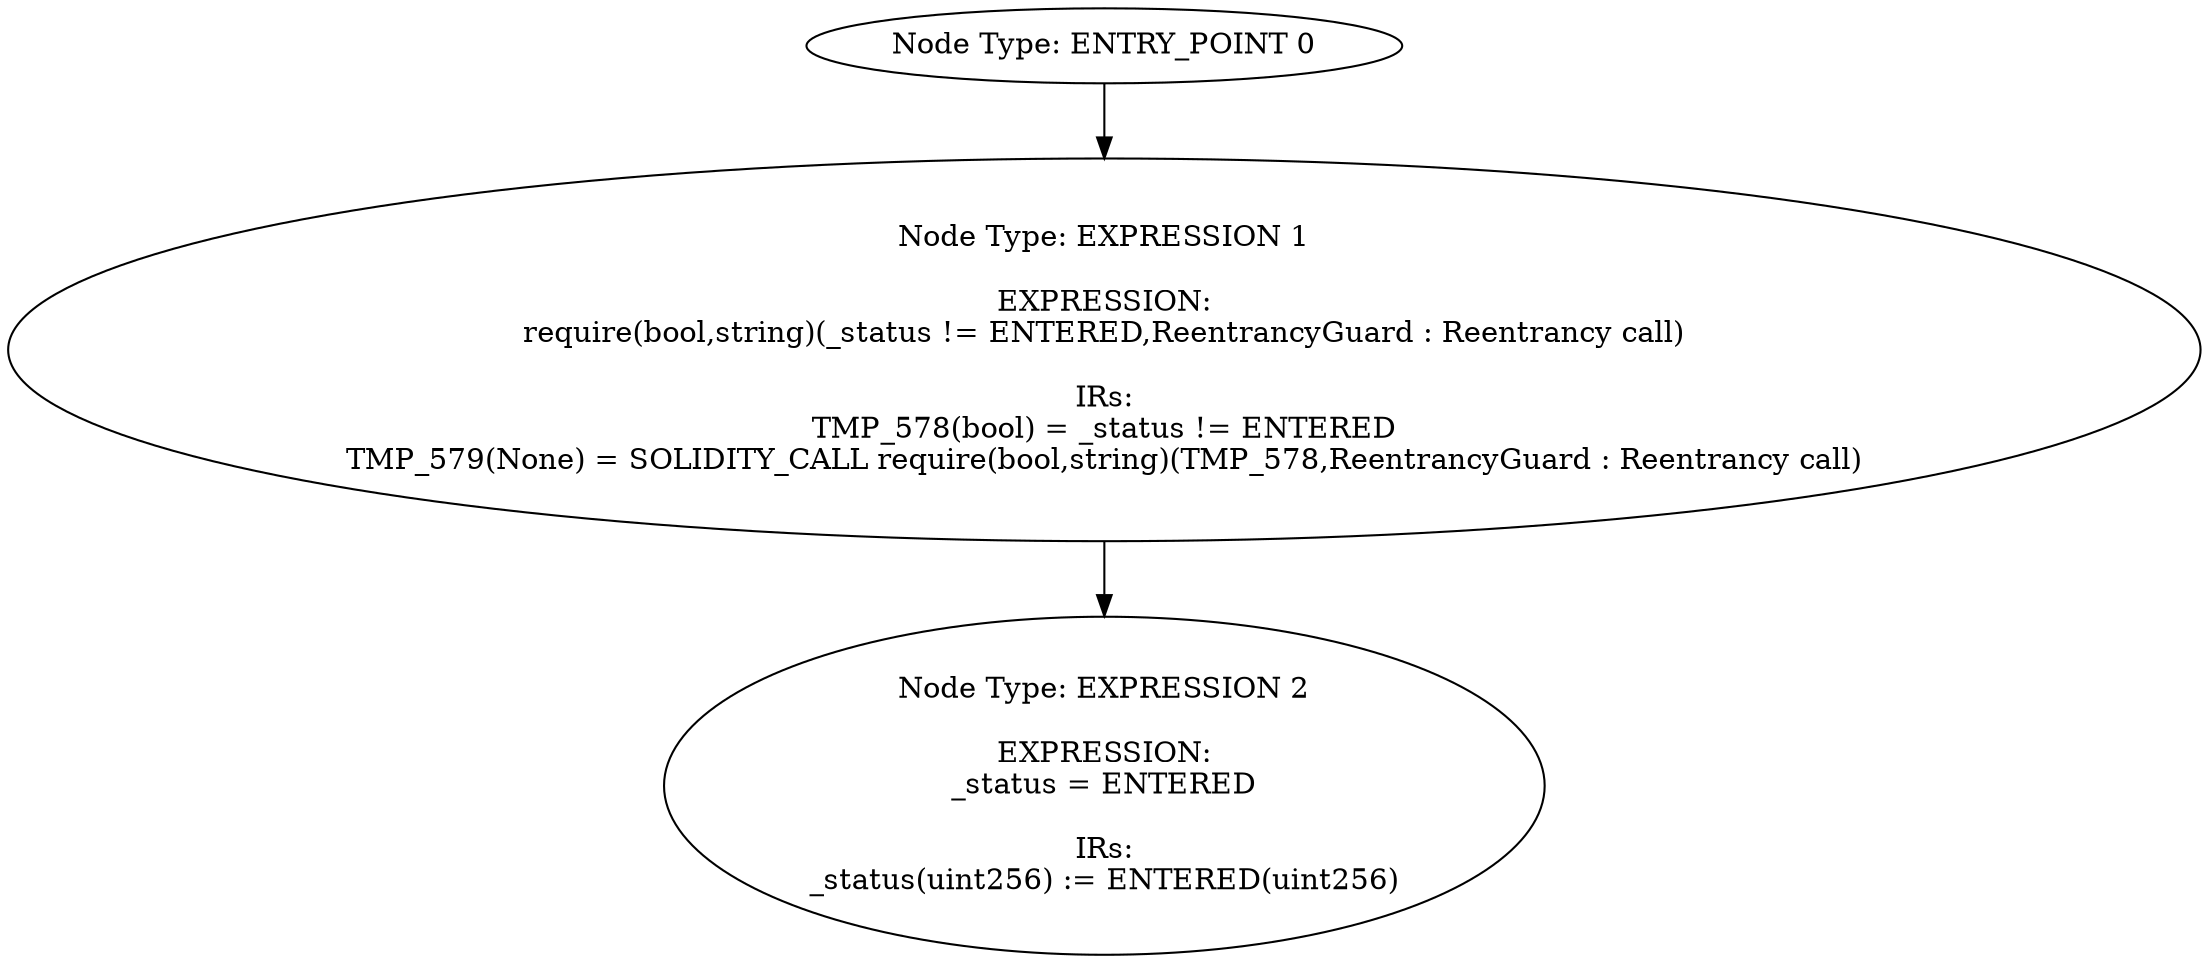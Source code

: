 digraph{
0[label="Node Type: ENTRY_POINT 0
"];
0->1;
1[label="Node Type: EXPRESSION 1

EXPRESSION:
require(bool,string)(_status != ENTERED,ReentrancyGuard : Reentrancy call)

IRs:
TMP_578(bool) = _status != ENTERED
TMP_579(None) = SOLIDITY_CALL require(bool,string)(TMP_578,ReentrancyGuard : Reentrancy call)"];
1->2;
2[label="Node Type: EXPRESSION 2

EXPRESSION:
_status = ENTERED

IRs:
_status(uint256) := ENTERED(uint256)"];
}

